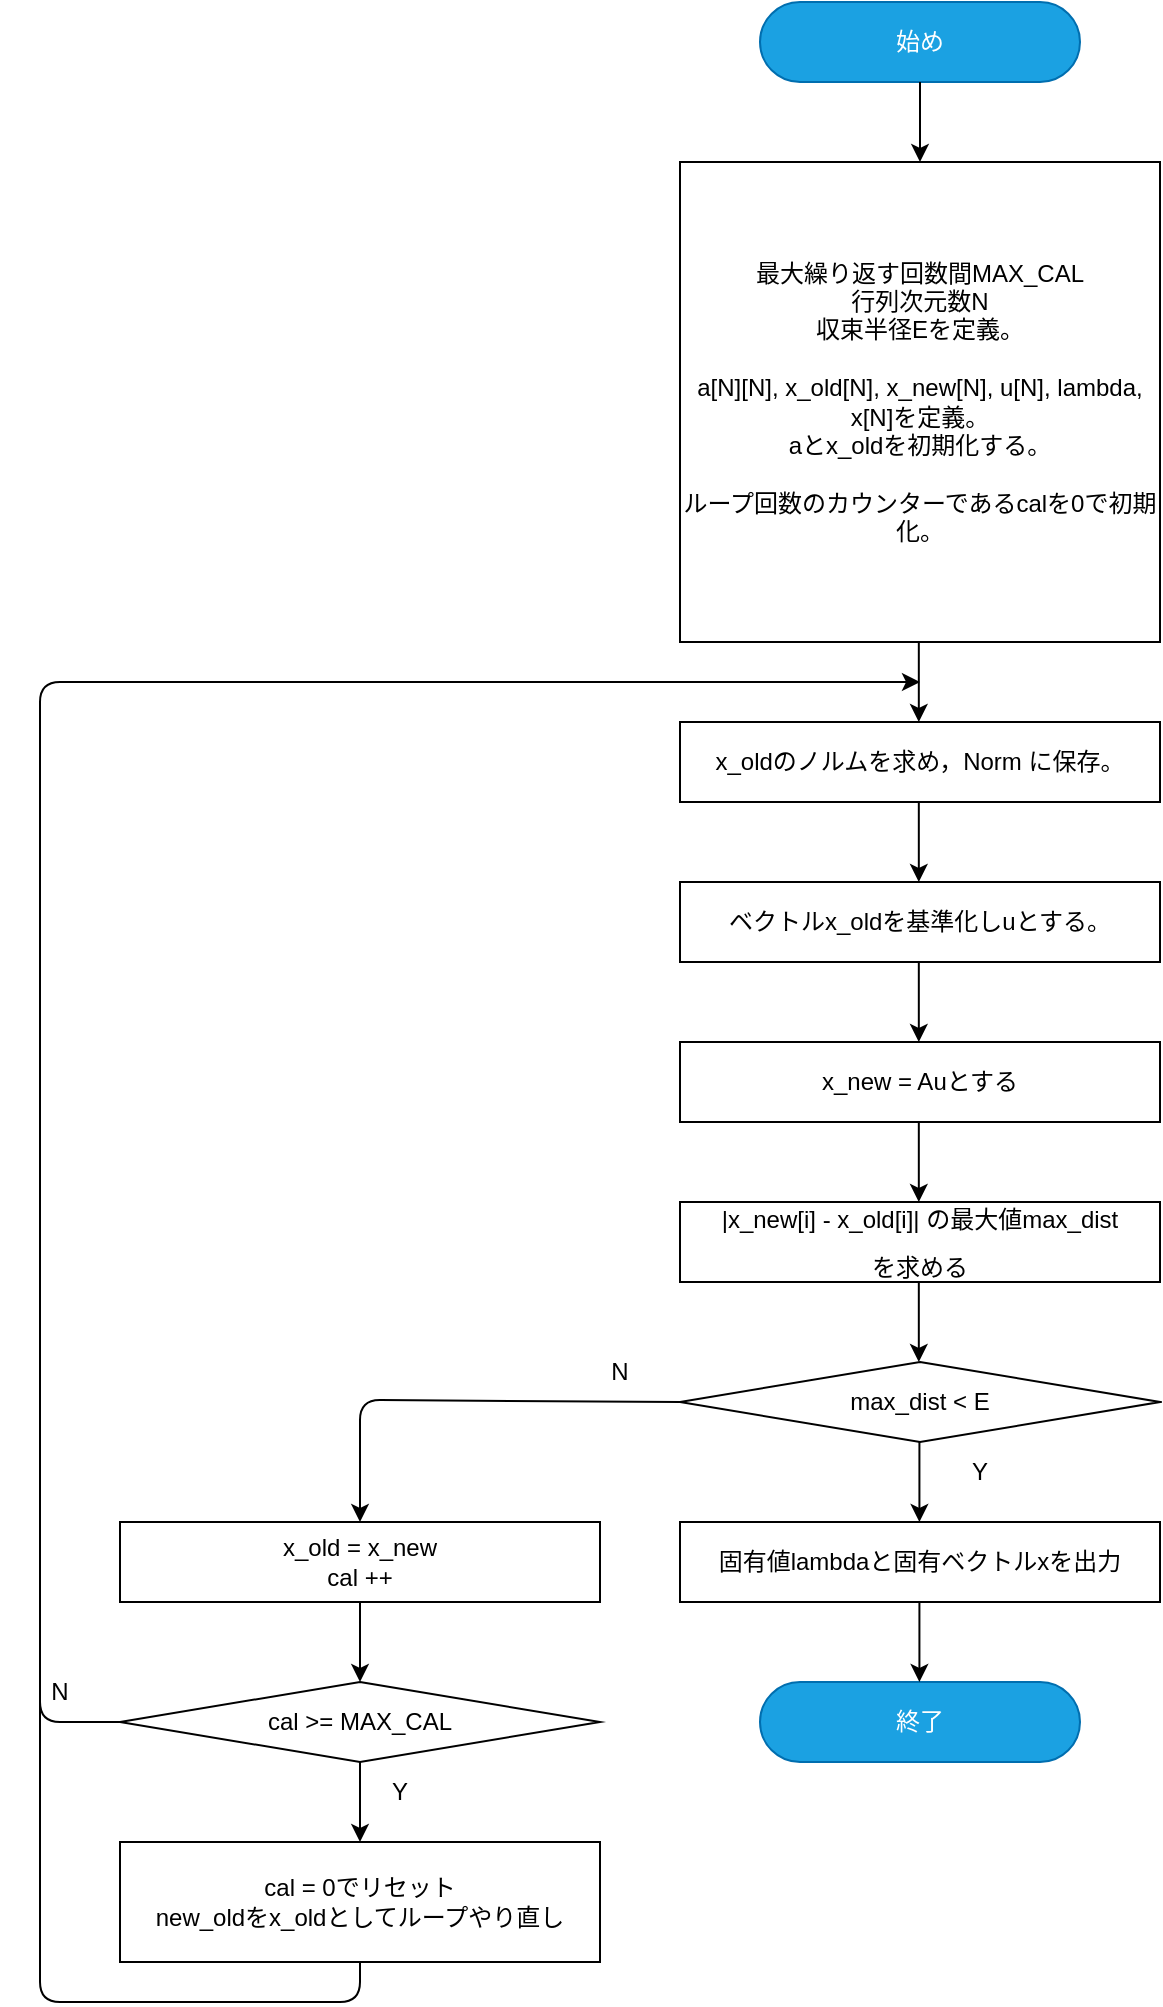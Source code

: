 <mxfile>
    <diagram id="PoofQ87hek-JgyrJxpQI" name="Page-1">
        <mxGraphModel dx="1188" dy="530" grid="1" gridSize="10" guides="1" tooltips="1" connect="1" arrows="1" fold="1" page="1" pageScale="1" pageWidth="850" pageHeight="1100" math="0" shadow="0">
            <root>
                <mxCell id="0"/>
                <mxCell id="1" parent="0"/>
                <mxCell id="3" value="始め" style="rounded=1;whiteSpace=wrap;html=1;arcSize=50;fillColor=#1ba1e2;fontColor=#ffffff;strokeColor=#006EAF;" vertex="1" parent="1">
                    <mxGeometry x="200" y="120" width="160" height="40" as="geometry"/>
                </mxCell>
                <mxCell id="4" value="最大繰り返す回数間MAX_CAL&lt;br&gt;行列次元数N&lt;br&gt;収束半径Eを定義。&lt;br&gt;&lt;br&gt;a[N][N], x_old[N], x_new[N], u[N], lambda, x[N]を定義。&lt;br&gt;aとx_oldを初期化する。&lt;br&gt;&lt;br&gt;ループ回数のカウンターであるcalを0で初期化。" style="whiteSpace=wrap;html=1;aspect=fixed;" vertex="1" parent="1">
                    <mxGeometry x="160" y="200" width="240" height="240" as="geometry"/>
                </mxCell>
                <mxCell id="6" value="x_oldのノルムを求め，Norm に保存。" style="rounded=0;whiteSpace=wrap;html=1;" vertex="1" parent="1">
                    <mxGeometry x="160" y="480" width="240" height="40" as="geometry"/>
                </mxCell>
                <mxCell id="7" value="ベクトルx_oldを基準化しuとする。" style="rounded=0;whiteSpace=wrap;html=1;" vertex="1" parent="1">
                    <mxGeometry x="160" y="560" width="240" height="40" as="geometry"/>
                </mxCell>
                <mxCell id="9" value="&lt;div style=&quot;font-weight: normal ; line-height: 24px&quot;&gt;|x_new[i] - x_old[i]| の最大値max_dist&lt;/div&gt;&lt;div style=&quot;font-weight: normal ; line-height: 24px&quot;&gt;を求める&lt;br&gt;&lt;/div&gt;" style="rounded=0;whiteSpace=wrap;html=1;" vertex="1" parent="1">
                    <mxGeometry x="160" y="720" width="240" height="40" as="geometry"/>
                </mxCell>
                <mxCell id="17" value="cal &amp;gt;= MAX_CAL" style="rhombus;whiteSpace=wrap;html=1;" vertex="1" parent="1">
                    <mxGeometry x="-120" y="960" width="240" height="40" as="geometry"/>
                </mxCell>
                <mxCell id="18" value="" style="endArrow=classic;html=1;exitX=0;exitY=0.5;exitDx=0;exitDy=0;" edge="1" parent="1" source="17">
                    <mxGeometry width="50" height="50" relative="1" as="geometry">
                        <mxPoint x="-20" y="920" as="sourcePoint"/>
                        <mxPoint x="280" y="460" as="targetPoint"/>
                        <Array as="points">
                            <mxPoint x="-160" y="980"/>
                            <mxPoint x="-160" y="460"/>
                        </Array>
                    </mxGeometry>
                </mxCell>
                <mxCell id="19" value="終了" style="rounded=1;whiteSpace=wrap;html=1;arcSize=50;fillColor=#1ba1e2;fontColor=#ffffff;strokeColor=#006EAF;" vertex="1" parent="1">
                    <mxGeometry x="200" y="960" width="160" height="40" as="geometry"/>
                </mxCell>
                <mxCell id="21" value="固有値lambdaと固有ベクトルxを出力" style="rounded=0;whiteSpace=wrap;html=1;" vertex="1" parent="1">
                    <mxGeometry x="160" y="880" width="240" height="40" as="geometry"/>
                </mxCell>
                <mxCell id="22" value="" style="endArrow=classic;html=1;exitX=0;exitY=0.5;exitDx=0;exitDy=0;entryX=0.5;entryY=0;entryDx=0;entryDy=0;" edge="1" parent="1" source="33" target="35">
                    <mxGeometry width="50" height="50" relative="1" as="geometry">
                        <mxPoint x="39.8" y="1040" as="sourcePoint"/>
                        <mxPoint x="-20" y="880" as="targetPoint"/>
                        <Array as="points">
                            <mxPoint y="819"/>
                        </Array>
                    </mxGeometry>
                </mxCell>
                <mxCell id="23" value="" style="endArrow=classic;html=1;exitX=0.5;exitY=1;exitDx=0;exitDy=0;entryX=0.5;entryY=0;entryDx=0;entryDy=0;" edge="1" parent="1">
                    <mxGeometry width="50" height="50" relative="1" as="geometry">
                        <mxPoint x="279.71" y="920" as="sourcePoint"/>
                        <mxPoint x="279.71" y="960" as="targetPoint"/>
                    </mxGeometry>
                </mxCell>
                <mxCell id="25" value="" style="endArrow=classic;html=1;exitX=0.5;exitY=1;exitDx=0;exitDy=0;" edge="1" parent="1" source="3" target="4">
                    <mxGeometry width="50" height="50" relative="1" as="geometry">
                        <mxPoint x="250" y="90" as="sourcePoint"/>
                        <mxPoint x="300" y="40" as="targetPoint"/>
                    </mxGeometry>
                </mxCell>
                <mxCell id="26" value="" style="endArrow=classic;html=1;exitX=0.5;exitY=1;exitDx=0;exitDy=0;entryX=0.5;entryY=0;entryDx=0;entryDy=0;" edge="1" parent="1">
                    <mxGeometry width="50" height="50" relative="1" as="geometry">
                        <mxPoint x="279.41" y="440" as="sourcePoint"/>
                        <mxPoint x="279.41" y="480" as="targetPoint"/>
                    </mxGeometry>
                </mxCell>
                <mxCell id="27" value="" style="endArrow=classic;html=1;exitX=0.5;exitY=1;exitDx=0;exitDy=0;entryX=0.5;entryY=0;entryDx=0;entryDy=0;" edge="1" parent="1">
                    <mxGeometry width="50" height="50" relative="1" as="geometry">
                        <mxPoint x="279.71" y="840" as="sourcePoint"/>
                        <mxPoint x="279.71" y="880" as="targetPoint"/>
                    </mxGeometry>
                </mxCell>
                <mxCell id="28" value="" style="endArrow=classic;html=1;exitX=0.5;exitY=1;exitDx=0;exitDy=0;entryX=0.5;entryY=0;entryDx=0;entryDy=0;" edge="1" parent="1">
                    <mxGeometry width="50" height="50" relative="1" as="geometry">
                        <mxPoint x="279.41" y="760" as="sourcePoint"/>
                        <mxPoint x="279.41" y="800" as="targetPoint"/>
                    </mxGeometry>
                </mxCell>
                <mxCell id="29" value="" style="endArrow=classic;html=1;exitX=0.5;exitY=1;exitDx=0;exitDy=0;entryX=0.5;entryY=0;entryDx=0;entryDy=0;" edge="1" parent="1">
                    <mxGeometry width="50" height="50" relative="1" as="geometry">
                        <mxPoint x="279.41" y="680" as="sourcePoint"/>
                        <mxPoint x="279.41" y="720" as="targetPoint"/>
                    </mxGeometry>
                </mxCell>
                <mxCell id="30" value="" style="endArrow=classic;html=1;exitX=0.5;exitY=1;exitDx=0;exitDy=0;entryX=0.5;entryY=0;entryDx=0;entryDy=0;" edge="1" parent="1">
                    <mxGeometry width="50" height="50" relative="1" as="geometry">
                        <mxPoint x="279.41" y="600" as="sourcePoint"/>
                        <mxPoint x="279.41" y="640" as="targetPoint"/>
                    </mxGeometry>
                </mxCell>
                <mxCell id="31" value="" style="endArrow=classic;html=1;exitX=0.5;exitY=1;exitDx=0;exitDy=0;entryX=0.5;entryY=0;entryDx=0;entryDy=0;" edge="1" parent="1">
                    <mxGeometry width="50" height="50" relative="1" as="geometry">
                        <mxPoint x="279.41" y="520" as="sourcePoint"/>
                        <mxPoint x="279.41" y="560" as="targetPoint"/>
                    </mxGeometry>
                </mxCell>
                <mxCell id="33" value="&lt;font face=&quot;helvetica&quot;&gt;max_dist &amp;lt; E&lt;/font&gt;" style="rhombus;whiteSpace=wrap;html=1;" vertex="1" parent="1">
                    <mxGeometry x="160" y="800" width="240" height="40" as="geometry"/>
                </mxCell>
                <mxCell id="35" value="x_old = x_new&lt;br&gt;cal ++" style="rounded=0;whiteSpace=wrap;html=1;" vertex="1" parent="1">
                    <mxGeometry x="-120" y="880" width="240" height="40" as="geometry"/>
                </mxCell>
                <mxCell id="38" value="" style="endArrow=classic;html=1;exitX=0.5;exitY=1;exitDx=0;exitDy=0;entryX=0.5;entryY=0;entryDx=0;entryDy=0;" edge="1" parent="1">
                    <mxGeometry width="50" height="50" relative="1" as="geometry">
                        <mxPoint x="2.842e-13" y="920" as="sourcePoint"/>
                        <mxPoint x="2.842e-13" y="960" as="targetPoint"/>
                    </mxGeometry>
                </mxCell>
                <mxCell id="39" value="" style="endArrow=classic;html=1;exitX=0.5;exitY=1;exitDx=0;exitDy=0;entryX=0.5;entryY=0;entryDx=0;entryDy=0;" edge="1" parent="1">
                    <mxGeometry width="50" height="50" relative="1" as="geometry">
                        <mxPoint x="2.842e-13" y="1000" as="sourcePoint"/>
                        <mxPoint x="2.842e-13" y="1040" as="targetPoint"/>
                    </mxGeometry>
                </mxCell>
                <mxCell id="40" value="cal = 0でリセット&lt;br&gt;new_oldをx_oldとしてループやり直し" style="rounded=0;whiteSpace=wrap;html=1;" vertex="1" parent="1">
                    <mxGeometry x="-120" y="1040" width="240" height="60" as="geometry"/>
                </mxCell>
                <mxCell id="42" value="" style="endArrow=none;html=1;exitX=0.5;exitY=1;exitDx=0;exitDy=0;" edge="1" parent="1" source="40">
                    <mxGeometry width="50" height="50" relative="1" as="geometry">
                        <mxPoint x="140" y="1170" as="sourcePoint"/>
                        <mxPoint x="-160" y="930" as="targetPoint"/>
                        <Array as="points">
                            <mxPoint y="1120"/>
                            <mxPoint x="-160" y="1120"/>
                        </Array>
                    </mxGeometry>
                </mxCell>
                <mxCell id="43" value="Y" style="text;html=1;strokeColor=none;fillColor=none;align=center;verticalAlign=middle;whiteSpace=wrap;rounded=0;" vertex="1" parent="1">
                    <mxGeometry x="280" y="840" width="60" height="30" as="geometry"/>
                </mxCell>
                <mxCell id="45" value="Y" style="text;html=1;strokeColor=none;fillColor=none;align=center;verticalAlign=middle;whiteSpace=wrap;rounded=0;" vertex="1" parent="1">
                    <mxGeometry x="-10" y="1000" width="60" height="30" as="geometry"/>
                </mxCell>
                <mxCell id="46" value="N&lt;span style=&quot;color: rgba(0 , 0 , 0 , 0) ; font-family: monospace ; font-size: 0px&quot;&gt;%3CmxGraphModel%3E%3Croot%3E%3CmxCell%20id%3D%220%22%2F%3E%3CmxCell%20id%3D%221%22%20parent%3D%220%22%2F%3E%3CmxCell%20id%3D%222%22%20value%3D%22Y%22%20style%3D%22text%3Bhtml%3D1%3BstrokeColor%3Dnone%3BfillColor%3Dnone%3Balign%3Dcenter%3BverticalAlign%3Dmiddle%3BwhiteSpace%3Dwrap%3Brounded%3D0%3B%22%20vertex%3D%221%22%20parent%3D%221%22%3E%3CmxGeometry%20x%3D%22280%22%20y%3D%22840%22%20width%3D%2260%22%20height%3D%2230%22%20as%3D%22geometry%22%2F%3E%3C%2FmxCell%3E%3C%2Froot%3E%3C%2FmxGraphModel%3E&lt;/span&gt;" style="text;html=1;strokeColor=none;fillColor=none;align=center;verticalAlign=middle;whiteSpace=wrap;rounded=0;" vertex="1" parent="1">
                    <mxGeometry x="100" y="790" width="60" height="30" as="geometry"/>
                </mxCell>
                <mxCell id="47" value="N" style="text;html=1;strokeColor=none;fillColor=none;align=center;verticalAlign=middle;whiteSpace=wrap;rounded=0;" vertex="1" parent="1">
                    <mxGeometry x="-180" y="950" width="60" height="30" as="geometry"/>
                </mxCell>
                <mxCell id="48" value="x_new = Auとする" style="rounded=0;whiteSpace=wrap;html=1;" vertex="1" parent="1">
                    <mxGeometry x="160" y="640" width="240" height="40" as="geometry"/>
                </mxCell>
            </root>
        </mxGraphModel>
    </diagram>
</mxfile>